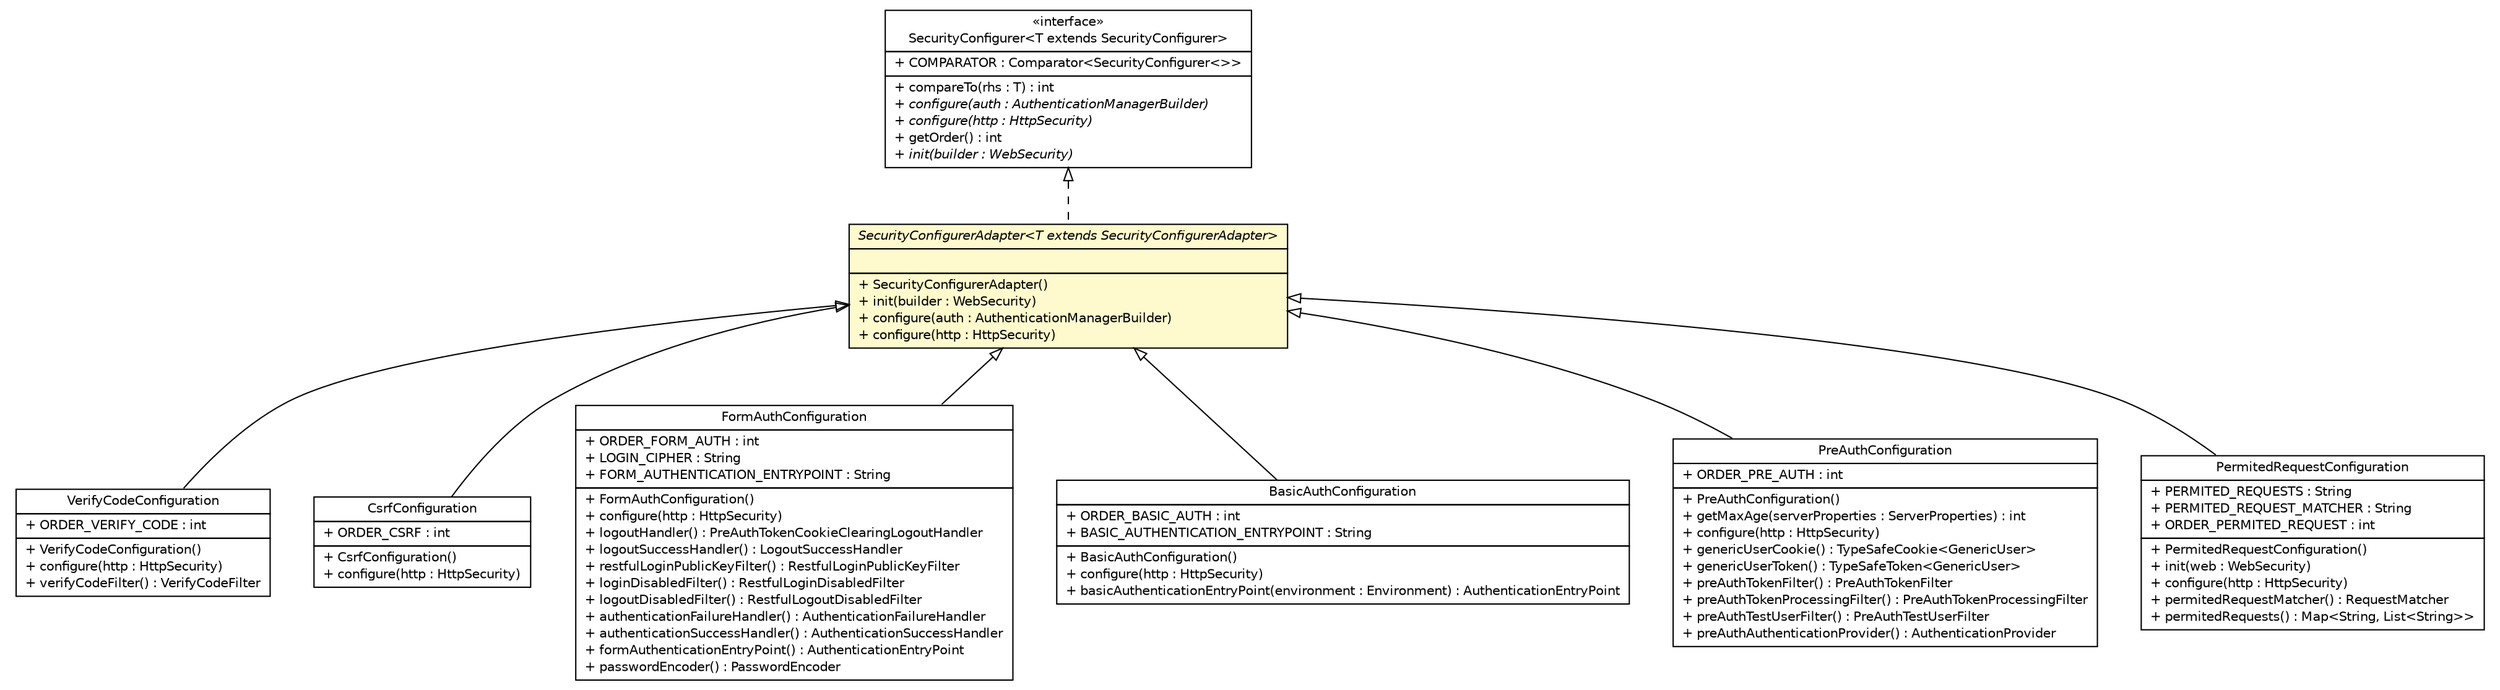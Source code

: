 #!/usr/local/bin/dot
#
# Class diagram 
# Generated by UMLGraph version R5_6-24-gf6e263 (http://www.umlgraph.org/)
#

digraph G {
	edge [fontname="Helvetica",fontsize=10,labelfontname="Helvetica",labelfontsize=10];
	node [fontname="Helvetica",fontsize=10,shape=plaintext];
	nodesep=0.25;
	ranksep=0.5;
	// cn.home1.oss.lib.security.starter.VerifyCodeConfiguration
	c3939 [label=<<table title="cn.home1.oss.lib.security.starter.VerifyCodeConfiguration" border="0" cellborder="1" cellspacing="0" cellpadding="2" port="p" href="./VerifyCodeConfiguration.html">
		<tr><td><table border="0" cellspacing="0" cellpadding="1">
<tr><td align="center" balign="center"> VerifyCodeConfiguration </td></tr>
		</table></td></tr>
		<tr><td><table border="0" cellspacing="0" cellpadding="1">
<tr><td align="left" balign="left"> + ORDER_VERIFY_CODE : int </td></tr>
		</table></td></tr>
		<tr><td><table border="0" cellspacing="0" cellpadding="1">
<tr><td align="left" balign="left"> + VerifyCodeConfiguration() </td></tr>
<tr><td align="left" balign="left"> + configure(http : HttpSecurity) </td></tr>
<tr><td align="left" balign="left"> + verifyCodeFilter() : VerifyCodeFilter </td></tr>
		</table></td></tr>
		</table>>, URL="./VerifyCodeConfiguration.html", fontname="Helvetica", fontcolor="black", fontsize=10.0];
	// cn.home1.oss.lib.security.starter.CsrfConfiguration
	c3940 [label=<<table title="cn.home1.oss.lib.security.starter.CsrfConfiguration" border="0" cellborder="1" cellspacing="0" cellpadding="2" port="p" href="./CsrfConfiguration.html">
		<tr><td><table border="0" cellspacing="0" cellpadding="1">
<tr><td align="center" balign="center"> CsrfConfiguration </td></tr>
		</table></td></tr>
		<tr><td><table border="0" cellspacing="0" cellpadding="1">
<tr><td align="left" balign="left"> + ORDER_CSRF : int </td></tr>
		</table></td></tr>
		<tr><td><table border="0" cellspacing="0" cellpadding="1">
<tr><td align="left" balign="left"> + CsrfConfiguration() </td></tr>
<tr><td align="left" balign="left"> + configure(http : HttpSecurity) </td></tr>
		</table></td></tr>
		</table>>, URL="./CsrfConfiguration.html", fontname="Helvetica", fontcolor="black", fontsize=10.0];
	// cn.home1.oss.lib.security.starter.FormAuthConfiguration
	c3941 [label=<<table title="cn.home1.oss.lib.security.starter.FormAuthConfiguration" border="0" cellborder="1" cellspacing="0" cellpadding="2" port="p" href="./FormAuthConfiguration.html">
		<tr><td><table border="0" cellspacing="0" cellpadding="1">
<tr><td align="center" balign="center"> FormAuthConfiguration </td></tr>
		</table></td></tr>
		<tr><td><table border="0" cellspacing="0" cellpadding="1">
<tr><td align="left" balign="left"> + ORDER_FORM_AUTH : int </td></tr>
<tr><td align="left" balign="left"> + LOGIN_CIPHER : String </td></tr>
<tr><td align="left" balign="left"> + FORM_AUTHENTICATION_ENTRYPOINT : String </td></tr>
		</table></td></tr>
		<tr><td><table border="0" cellspacing="0" cellpadding="1">
<tr><td align="left" balign="left"> + FormAuthConfiguration() </td></tr>
<tr><td align="left" balign="left"> + configure(http : HttpSecurity) </td></tr>
<tr><td align="left" balign="left"> + logoutHandler() : PreAuthTokenCookieClearingLogoutHandler </td></tr>
<tr><td align="left" balign="left"> + logoutSuccessHandler() : LogoutSuccessHandler </td></tr>
<tr><td align="left" balign="left"> + restfulLoginPublicKeyFilter() : RestfulLoginPublicKeyFilter </td></tr>
<tr><td align="left" balign="left"> + loginDisabledFilter() : RestfulLoginDisabledFilter </td></tr>
<tr><td align="left" balign="left"> + logoutDisabledFilter() : RestfulLogoutDisabledFilter </td></tr>
<tr><td align="left" balign="left"> + authenticationFailureHandler() : AuthenticationFailureHandler </td></tr>
<tr><td align="left" balign="left"> + authenticationSuccessHandler() : AuthenticationSuccessHandler </td></tr>
<tr><td align="left" balign="left"> + formAuthenticationEntryPoint() : AuthenticationEntryPoint </td></tr>
<tr><td align="left" balign="left"> + passwordEncoder() : PasswordEncoder </td></tr>
		</table></td></tr>
		</table>>, URL="./FormAuthConfiguration.html", fontname="Helvetica", fontcolor="black", fontsize=10.0];
	// cn.home1.oss.lib.security.starter.BasicAuthConfiguration
	c3942 [label=<<table title="cn.home1.oss.lib.security.starter.BasicAuthConfiguration" border="0" cellborder="1" cellspacing="0" cellpadding="2" port="p" href="./BasicAuthConfiguration.html">
		<tr><td><table border="0" cellspacing="0" cellpadding="1">
<tr><td align="center" balign="center"> BasicAuthConfiguration </td></tr>
		</table></td></tr>
		<tr><td><table border="0" cellspacing="0" cellpadding="1">
<tr><td align="left" balign="left"> + ORDER_BASIC_AUTH : int </td></tr>
<tr><td align="left" balign="left"> + BASIC_AUTHENTICATION_ENTRYPOINT : String </td></tr>
		</table></td></tr>
		<tr><td><table border="0" cellspacing="0" cellpadding="1">
<tr><td align="left" balign="left"> + BasicAuthConfiguration() </td></tr>
<tr><td align="left" balign="left"> + configure(http : HttpSecurity) </td></tr>
<tr><td align="left" balign="left"> + basicAuthenticationEntryPoint(environment : Environment) : AuthenticationEntryPoint </td></tr>
		</table></td></tr>
		</table>>, URL="./BasicAuthConfiguration.html", fontname="Helvetica", fontcolor="black", fontsize=10.0];
	// cn.home1.oss.lib.security.starter.PreAuthConfiguration
	c3944 [label=<<table title="cn.home1.oss.lib.security.starter.PreAuthConfiguration" border="0" cellborder="1" cellspacing="0" cellpadding="2" port="p" href="./PreAuthConfiguration.html">
		<tr><td><table border="0" cellspacing="0" cellpadding="1">
<tr><td align="center" balign="center"> PreAuthConfiguration </td></tr>
		</table></td></tr>
		<tr><td><table border="0" cellspacing="0" cellpadding="1">
<tr><td align="left" balign="left"> + ORDER_PRE_AUTH : int </td></tr>
		</table></td></tr>
		<tr><td><table border="0" cellspacing="0" cellpadding="1">
<tr><td align="left" balign="left"> + PreAuthConfiguration() </td></tr>
<tr><td align="left" balign="left"> + getMaxAge(serverProperties : ServerProperties) : int </td></tr>
<tr><td align="left" balign="left"> + configure(http : HttpSecurity) </td></tr>
<tr><td align="left" balign="left"> + genericUserCookie() : TypeSafeCookie&lt;GenericUser&gt; </td></tr>
<tr><td align="left" balign="left"> + genericUserToken() : TypeSafeToken&lt;GenericUser&gt; </td></tr>
<tr><td align="left" balign="left"> + preAuthTokenFilter() : PreAuthTokenFilter </td></tr>
<tr><td align="left" balign="left"> + preAuthTokenProcessingFilter() : PreAuthTokenProcessingFilter </td></tr>
<tr><td align="left" balign="left"> + preAuthTestUserFilter() : PreAuthTestUserFilter </td></tr>
<tr><td align="left" balign="left"> + preAuthAuthenticationProvider() : AuthenticationProvider </td></tr>
		</table></td></tr>
		</table>>, URL="./PreAuthConfiguration.html", fontname="Helvetica", fontcolor="black", fontsize=10.0];
	// cn.home1.oss.lib.security.starter.SecurityConfigurer<T extends cn.home1.oss.lib.security.starter.SecurityConfigurer>
	c3945 [label=<<table title="cn.home1.oss.lib.security.starter.SecurityConfigurer" border="0" cellborder="1" cellspacing="0" cellpadding="2" port="p" href="./SecurityConfigurer.html">
		<tr><td><table border="0" cellspacing="0" cellpadding="1">
<tr><td align="center" balign="center"> &#171;interface&#187; </td></tr>
<tr><td align="center" balign="center"> SecurityConfigurer&lt;T extends SecurityConfigurer&gt; </td></tr>
		</table></td></tr>
		<tr><td><table border="0" cellspacing="0" cellpadding="1">
<tr><td align="left" balign="left"> + COMPARATOR : Comparator&lt;SecurityConfigurer&lt;&gt;&gt; </td></tr>
		</table></td></tr>
		<tr><td><table border="0" cellspacing="0" cellpadding="1">
<tr><td align="left" balign="left"> + compareTo(rhs : T) : int </td></tr>
<tr><td align="left" balign="left"><font face="Helvetica-Oblique" point-size="10.0"> + configure(auth : AuthenticationManagerBuilder) </font></td></tr>
<tr><td align="left" balign="left"><font face="Helvetica-Oblique" point-size="10.0"> + configure(http : HttpSecurity) </font></td></tr>
<tr><td align="left" balign="left"> + getOrder() : int </td></tr>
<tr><td align="left" balign="left"><font face="Helvetica-Oblique" point-size="10.0"> + init(builder : WebSecurity) </font></td></tr>
		</table></td></tr>
		</table>>, URL="./SecurityConfigurer.html", fontname="Helvetica", fontcolor="black", fontsize=10.0];
	// cn.home1.oss.lib.security.starter.SecurityConfigurerAdapter<T extends cn.home1.oss.lib.security.starter.SecurityConfigurerAdapter>
	c3946 [label=<<table title="cn.home1.oss.lib.security.starter.SecurityConfigurerAdapter" border="0" cellborder="1" cellspacing="0" cellpadding="2" port="p" bgcolor="lemonChiffon" href="./SecurityConfigurerAdapter.html">
		<tr><td><table border="0" cellspacing="0" cellpadding="1">
<tr><td align="center" balign="center"><font face="Helvetica-Oblique"> SecurityConfigurerAdapter&lt;T extends SecurityConfigurerAdapter&gt; </font></td></tr>
		</table></td></tr>
		<tr><td><table border="0" cellspacing="0" cellpadding="1">
<tr><td align="left" balign="left">  </td></tr>
		</table></td></tr>
		<tr><td><table border="0" cellspacing="0" cellpadding="1">
<tr><td align="left" balign="left"> + SecurityConfigurerAdapter() </td></tr>
<tr><td align="left" balign="left"> + init(builder : WebSecurity) </td></tr>
<tr><td align="left" balign="left"> + configure(auth : AuthenticationManagerBuilder) </td></tr>
<tr><td align="left" balign="left"> + configure(http : HttpSecurity) </td></tr>
		</table></td></tr>
		</table>>, URL="./SecurityConfigurerAdapter.html", fontname="Helvetica", fontcolor="black", fontsize=10.0];
	// cn.home1.oss.lib.security.starter.PermitedRequestConfiguration
	c3948 [label=<<table title="cn.home1.oss.lib.security.starter.PermitedRequestConfiguration" border="0" cellborder="1" cellspacing="0" cellpadding="2" port="p" href="./PermitedRequestConfiguration.html">
		<tr><td><table border="0" cellspacing="0" cellpadding="1">
<tr><td align="center" balign="center"> PermitedRequestConfiguration </td></tr>
		</table></td></tr>
		<tr><td><table border="0" cellspacing="0" cellpadding="1">
<tr><td align="left" balign="left"> + PERMITED_REQUESTS : String </td></tr>
<tr><td align="left" balign="left"> + PERMITED_REQUEST_MATCHER : String </td></tr>
<tr><td align="left" balign="left"> + ORDER_PERMITED_REQUEST : int </td></tr>
		</table></td></tr>
		<tr><td><table border="0" cellspacing="0" cellpadding="1">
<tr><td align="left" balign="left"> + PermitedRequestConfiguration() </td></tr>
<tr><td align="left" balign="left"> + init(web : WebSecurity) </td></tr>
<tr><td align="left" balign="left"> + configure(http : HttpSecurity) </td></tr>
<tr><td align="left" balign="left"> + permitedRequestMatcher() : RequestMatcher </td></tr>
<tr><td align="left" balign="left"> + permitedRequests() : Map&lt;String, List&lt;String&gt;&gt; </td></tr>
		</table></td></tr>
		</table>>, URL="./PermitedRequestConfiguration.html", fontname="Helvetica", fontcolor="black", fontsize=10.0];
	//cn.home1.oss.lib.security.starter.VerifyCodeConfiguration extends cn.home1.oss.lib.security.starter.SecurityConfigurerAdapter<cn.home1.oss.lib.security.starter.VerifyCodeConfiguration>
	c3946:p -> c3939:p [dir=back,arrowtail=empty];
	//cn.home1.oss.lib.security.starter.CsrfConfiguration extends cn.home1.oss.lib.security.starter.SecurityConfigurerAdapter<cn.home1.oss.lib.security.starter.CsrfConfiguration>
	c3946:p -> c3940:p [dir=back,arrowtail=empty];
	//cn.home1.oss.lib.security.starter.FormAuthConfiguration extends cn.home1.oss.lib.security.starter.SecurityConfigurerAdapter<cn.home1.oss.lib.security.starter.FormAuthConfiguration>
	c3946:p -> c3941:p [dir=back,arrowtail=empty];
	//cn.home1.oss.lib.security.starter.BasicAuthConfiguration extends cn.home1.oss.lib.security.starter.SecurityConfigurerAdapter<cn.home1.oss.lib.security.starter.BasicAuthConfiguration>
	c3946:p -> c3942:p [dir=back,arrowtail=empty];
	//cn.home1.oss.lib.security.starter.PreAuthConfiguration extends cn.home1.oss.lib.security.starter.SecurityConfigurerAdapter<cn.home1.oss.lib.security.starter.PreAuthConfiguration>
	c3946:p -> c3944:p [dir=back,arrowtail=empty];
	//cn.home1.oss.lib.security.starter.SecurityConfigurerAdapter<T extends cn.home1.oss.lib.security.starter.SecurityConfigurerAdapter> implements cn.home1.oss.lib.security.starter.SecurityConfigurer<T extends cn.home1.oss.lib.security.starter.SecurityConfigurer>
	c3945:p -> c3946:p [dir=back,arrowtail=empty,style=dashed];
	//cn.home1.oss.lib.security.starter.PermitedRequestConfiguration extends cn.home1.oss.lib.security.starter.SecurityConfigurerAdapter<cn.home1.oss.lib.security.starter.PermitedRequestConfiguration>
	c3946:p -> c3948:p [dir=back,arrowtail=empty];
}

